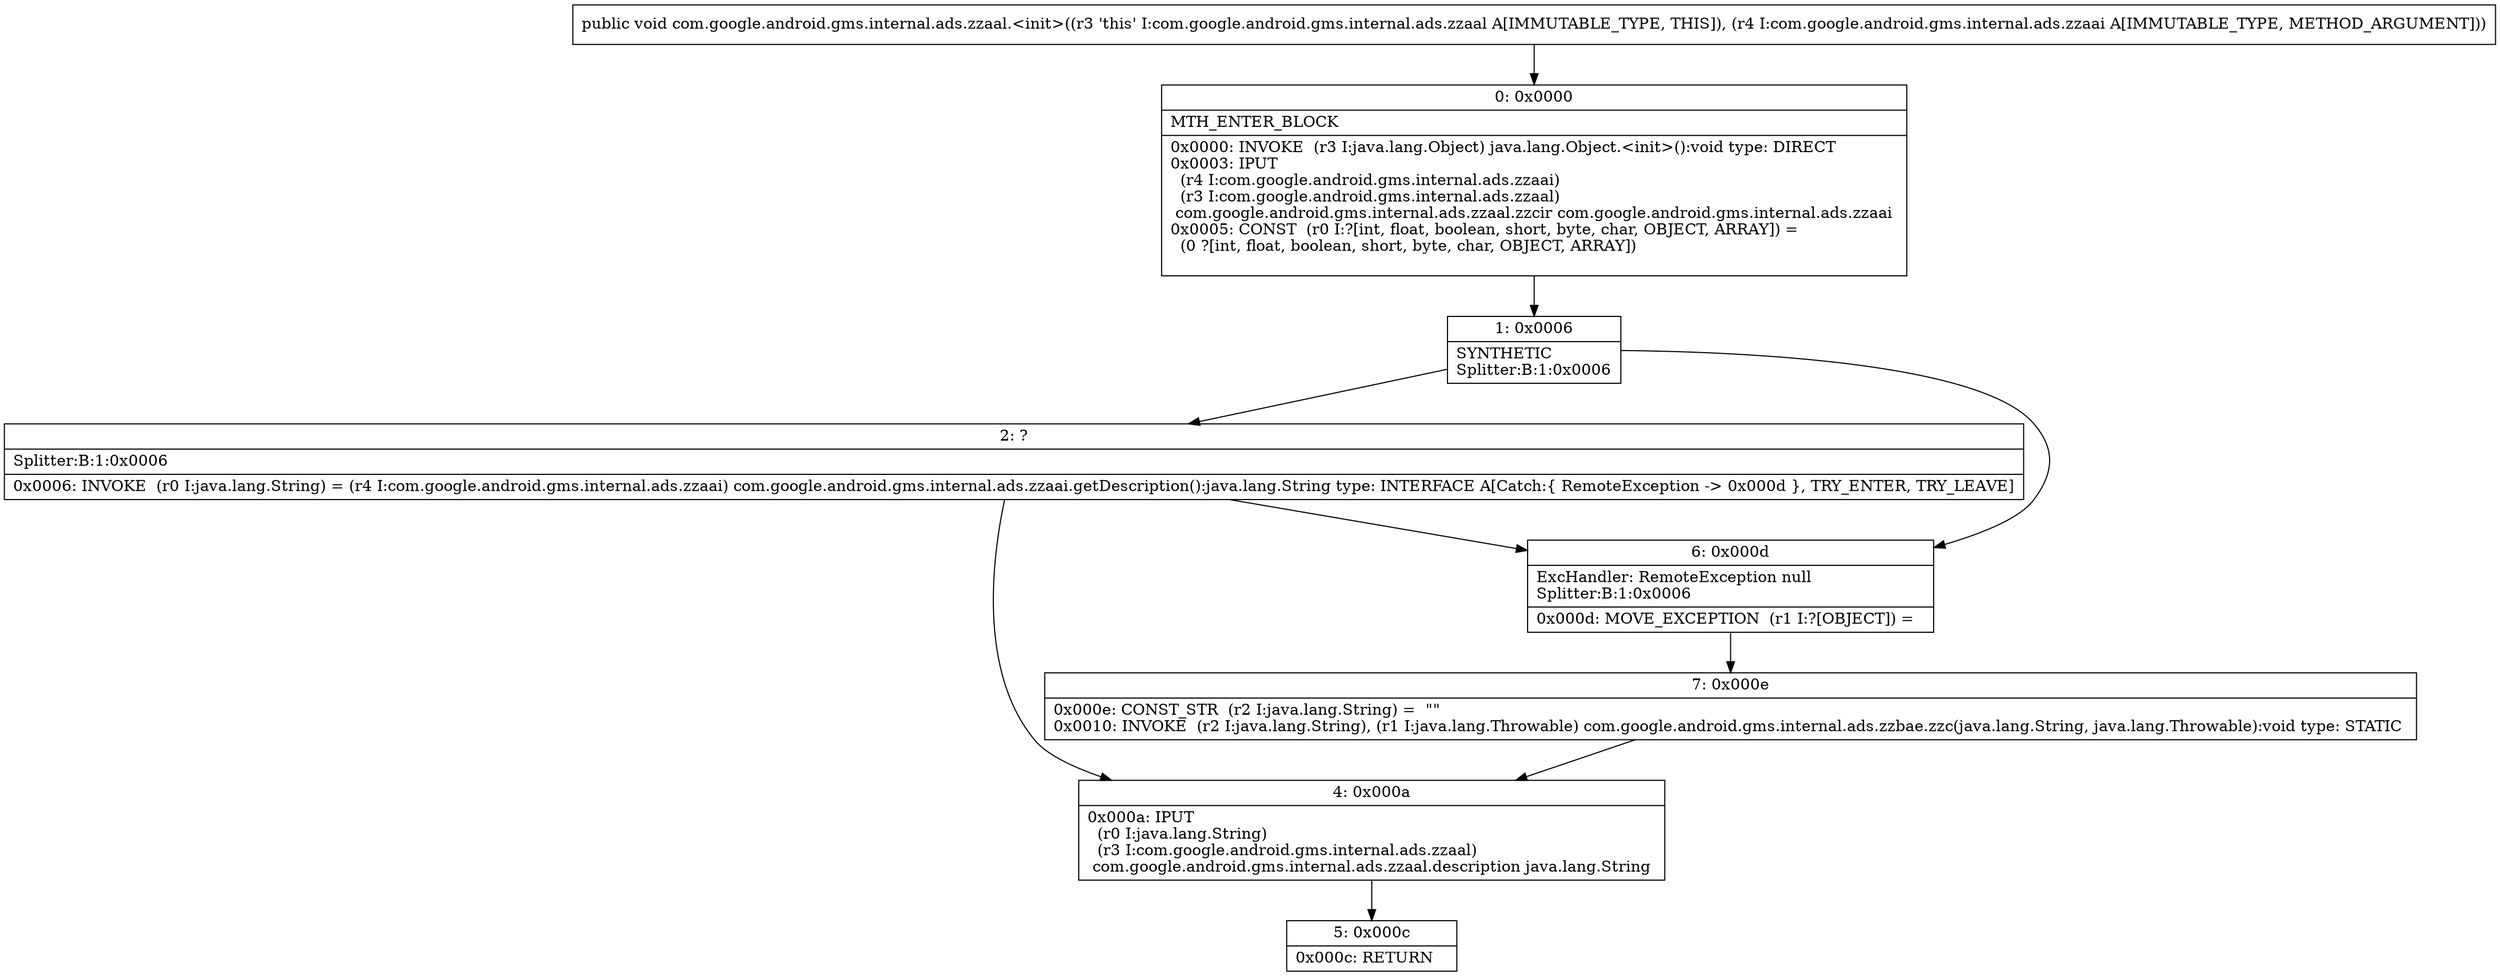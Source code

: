 digraph "CFG forcom.google.android.gms.internal.ads.zzaal.\<init\>(Lcom\/google\/android\/gms\/internal\/ads\/zzaai;)V" {
Node_0 [shape=record,label="{0\:\ 0x0000|MTH_ENTER_BLOCK\l|0x0000: INVOKE  (r3 I:java.lang.Object) java.lang.Object.\<init\>():void type: DIRECT \l0x0003: IPUT  \l  (r4 I:com.google.android.gms.internal.ads.zzaai)\l  (r3 I:com.google.android.gms.internal.ads.zzaal)\l com.google.android.gms.internal.ads.zzaal.zzcir com.google.android.gms.internal.ads.zzaai \l0x0005: CONST  (r0 I:?[int, float, boolean, short, byte, char, OBJECT, ARRAY]) = \l  (0 ?[int, float, boolean, short, byte, char, OBJECT, ARRAY])\l \l}"];
Node_1 [shape=record,label="{1\:\ 0x0006|SYNTHETIC\lSplitter:B:1:0x0006\l}"];
Node_2 [shape=record,label="{2\:\ ?|Splitter:B:1:0x0006\l|0x0006: INVOKE  (r0 I:java.lang.String) = (r4 I:com.google.android.gms.internal.ads.zzaai) com.google.android.gms.internal.ads.zzaai.getDescription():java.lang.String type: INTERFACE A[Catch:\{ RemoteException \-\> 0x000d \}, TRY_ENTER, TRY_LEAVE]\l}"];
Node_4 [shape=record,label="{4\:\ 0x000a|0x000a: IPUT  \l  (r0 I:java.lang.String)\l  (r3 I:com.google.android.gms.internal.ads.zzaal)\l com.google.android.gms.internal.ads.zzaal.description java.lang.String \l}"];
Node_5 [shape=record,label="{5\:\ 0x000c|0x000c: RETURN   \l}"];
Node_6 [shape=record,label="{6\:\ 0x000d|ExcHandler: RemoteException null\lSplitter:B:1:0x0006\l|0x000d: MOVE_EXCEPTION  (r1 I:?[OBJECT]) =  \l}"];
Node_7 [shape=record,label="{7\:\ 0x000e|0x000e: CONST_STR  (r2 I:java.lang.String) =  \"\" \l0x0010: INVOKE  (r2 I:java.lang.String), (r1 I:java.lang.Throwable) com.google.android.gms.internal.ads.zzbae.zzc(java.lang.String, java.lang.Throwable):void type: STATIC \l}"];
MethodNode[shape=record,label="{public void com.google.android.gms.internal.ads.zzaal.\<init\>((r3 'this' I:com.google.android.gms.internal.ads.zzaal A[IMMUTABLE_TYPE, THIS]), (r4 I:com.google.android.gms.internal.ads.zzaai A[IMMUTABLE_TYPE, METHOD_ARGUMENT])) }"];
MethodNode -> Node_0;
Node_0 -> Node_1;
Node_1 -> Node_2;
Node_1 -> Node_6;
Node_2 -> Node_6;
Node_2 -> Node_4;
Node_4 -> Node_5;
Node_6 -> Node_7;
Node_7 -> Node_4;
}

